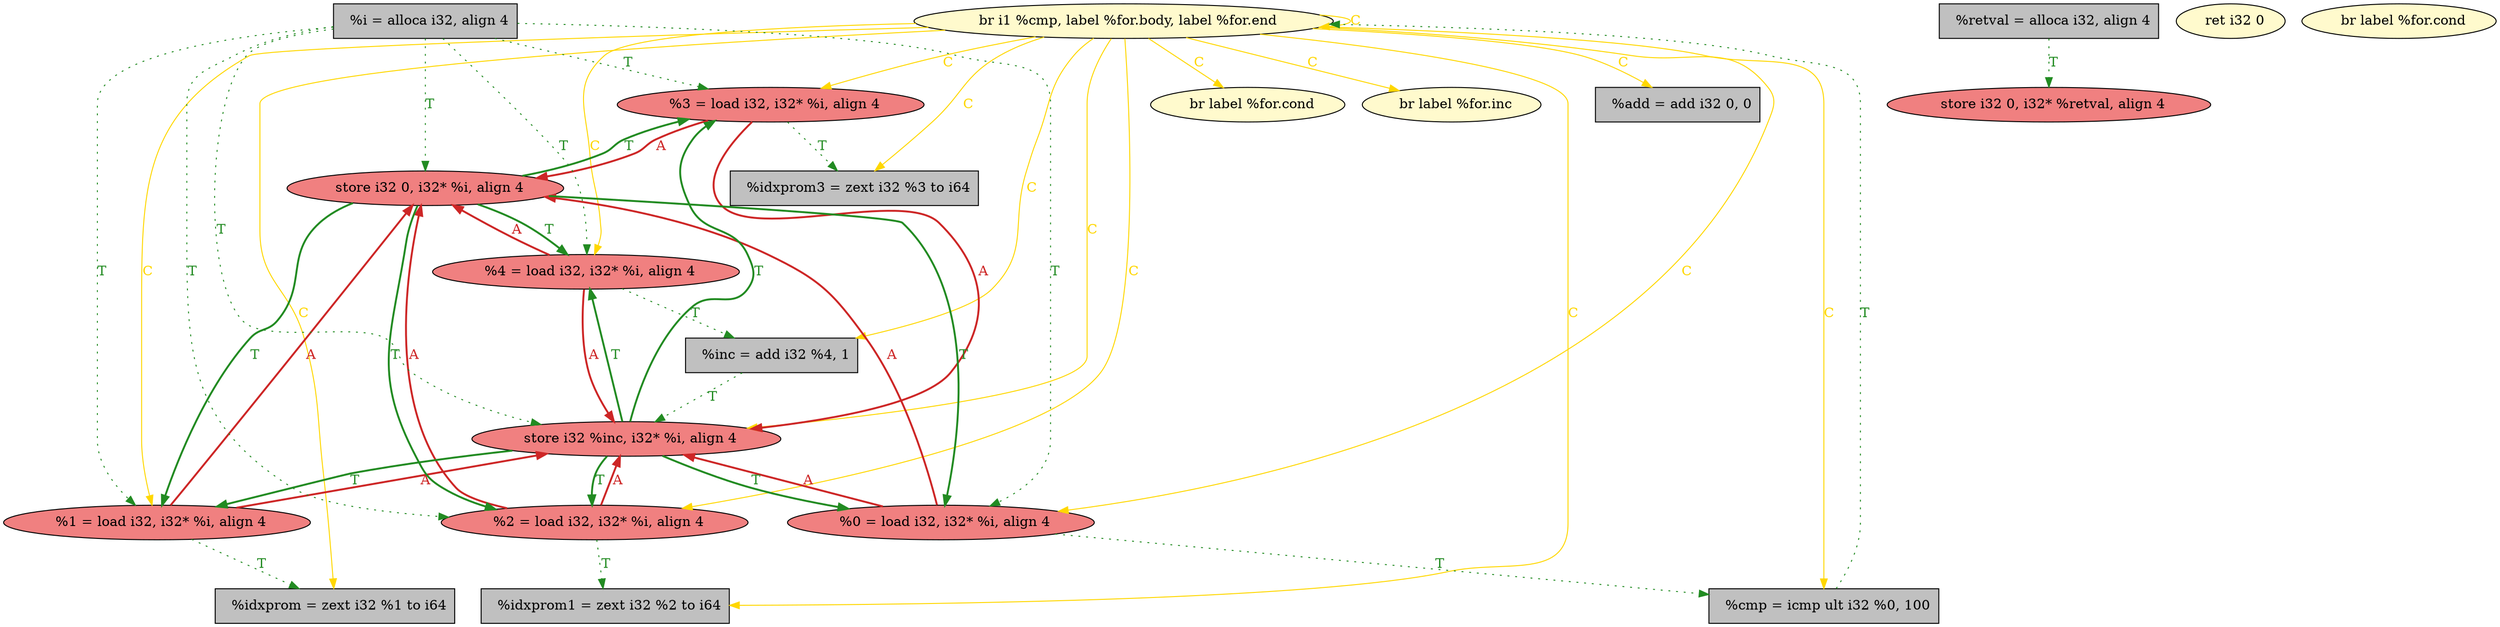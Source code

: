 
digraph G {


node20 [fillcolor=lemonchiffon,label="  br i1 %cmp, label %for.body, label %for.end",shape=ellipse,style=filled ]
node19 [fillcolor=lightcoral,label="  %3 = load i32, i32* %i, align 4",shape=ellipse,style=filled ]
node18 [fillcolor=grey,label="  %cmp = icmp ult i32 %0, 100",shape=rectangle,style=filled ]
node17 [fillcolor=lightcoral,label="  %0 = load i32, i32* %i, align 4",shape=ellipse,style=filled ]
node16 [fillcolor=grey,label="  %idxprom3 = zext i32 %3 to i64",shape=rectangle,style=filled ]
node4 [fillcolor=lightcoral,label="  %1 = load i32, i32* %i, align 4",shape=ellipse,style=filled ]
node8 [fillcolor=lemonchiffon,label="  br label %for.cond",shape=ellipse,style=filled ]
node15 [fillcolor=grey,label="  %idxprom = zext i32 %1 to i64",shape=rectangle,style=filled ]
node0 [fillcolor=lemonchiffon,label="  br label %for.inc",shape=ellipse,style=filled ]
node11 [fillcolor=grey,label="  %inc = add i32 %4, 1",shape=rectangle,style=filled ]
node3 [fillcolor=grey,label="  %add = add i32 0, 0",shape=rectangle,style=filled ]
node2 [fillcolor=lightcoral,label="  store i32 0, i32* %retval, align 4",shape=ellipse,style=filled ]
node12 [fillcolor=grey,label="  %retval = alloca i32, align 4",shape=rectangle,style=filled ]
node13 [fillcolor=lemonchiffon,label="  ret i32 0",shape=ellipse,style=filled ]
node1 [fillcolor=lightcoral,label="  %2 = load i32, i32* %i, align 4",shape=ellipse,style=filled ]
node6 [fillcolor=grey,label="  %idxprom1 = zext i32 %2 to i64",shape=rectangle,style=filled ]
node14 [fillcolor=grey,label="  %i = alloca i32, align 4",shape=rectangle,style=filled ]
node7 [fillcolor=lightcoral,label="  store i32 0, i32* %i, align 4",shape=ellipse,style=filled ]
node9 [fillcolor=lightcoral,label="  %4 = load i32, i32* %i, align 4",shape=ellipse,style=filled ]
node5 [fillcolor=lightcoral,label="  store i32 %inc, i32* %i, align 4",shape=ellipse,style=filled ]
node10 [fillcolor=lemonchiffon,label="  br label %for.cond",shape=ellipse,style=filled ]

node5->node19 [style=solid,color=forestgreen,label="T",penwidth=2.0,fontcolor=forestgreen ]
node1->node6 [style=dotted,color=forestgreen,label="T",penwidth=1.0,fontcolor=forestgreen ]
node9->node7 [style=solid,color=firebrick3,label="A",penwidth=2.0,fontcolor=firebrick3 ]
node4->node5 [style=solid,color=firebrick3,label="A",penwidth=2.0,fontcolor=firebrick3 ]
node20->node8 [color=gold,label="C",fontcolor=gold ]
node5->node4 [style=solid,color=forestgreen,label="T",penwidth=2.0,fontcolor=forestgreen ]
node20->node1 [color=gold,label="C",fontcolor=gold ]
node7->node17 [style=solid,color=forestgreen,label="T",penwidth=2.0,fontcolor=forestgreen ]
node20->node15 [color=gold,label="C",fontcolor=gold ]
node14->node19 [style=dotted,color=forestgreen,label="T",penwidth=1.0,fontcolor=forestgreen ]
node19->node5 [style=solid,color=firebrick3,label="A",penwidth=2.0,fontcolor=firebrick3 ]
node20->node19 [color=gold,label="C",fontcolor=gold ]
node20->node9 [color=gold,label="C",fontcolor=gold ]
node14->node17 [style=dotted,color=forestgreen,label="T",penwidth=1.0,fontcolor=forestgreen ]
node20->node6 [color=gold,label="C",fontcolor=gold ]
node11->node5 [style=dotted,color=forestgreen,label="T",penwidth=1.0,fontcolor=forestgreen ]
node17->node5 [style=solid,color=firebrick3,label="A",penwidth=2.0,fontcolor=firebrick3 ]
node20->node0 [color=gold,label="C",fontcolor=gold ]
node19->node16 [style=dotted,color=forestgreen,label="T",penwidth=1.0,fontcolor=forestgreen ]
node20->node4 [color=gold,label="C",fontcolor=gold ]
node14->node5 [style=dotted,color=forestgreen,label="T",penwidth=1.0,fontcolor=forestgreen ]
node1->node7 [style=solid,color=firebrick3,label="A",penwidth=2.0,fontcolor=firebrick3 ]
node20->node16 [color=gold,label="C",fontcolor=gold ]
node17->node18 [style=dotted,color=forestgreen,label="T",penwidth=1.0,fontcolor=forestgreen ]
node17->node7 [style=solid,color=firebrick3,label="A",penwidth=2.0,fontcolor=firebrick3 ]
node20->node3 [color=gold,label="C",fontcolor=gold ]
node20->node5 [color=gold,label="C",fontcolor=gold ]
node4->node15 [style=dotted,color=forestgreen,label="T",penwidth=1.0,fontcolor=forestgreen ]
node7->node4 [style=solid,color=forestgreen,label="T",penwidth=2.0,fontcolor=forestgreen ]
node14->node7 [style=dotted,color=forestgreen,label="T",penwidth=1.0,fontcolor=forestgreen ]
node14->node9 [style=dotted,color=forestgreen,label="T",penwidth=1.0,fontcolor=forestgreen ]
node14->node4 [style=dotted,color=forestgreen,label="T",penwidth=1.0,fontcolor=forestgreen ]
node7->node19 [style=solid,color=forestgreen,label="T",penwidth=2.0,fontcolor=forestgreen ]
node12->node2 [style=dotted,color=forestgreen,label="T",penwidth=1.0,fontcolor=forestgreen ]
node14->node1 [style=dotted,color=forestgreen,label="T",penwidth=1.0,fontcolor=forestgreen ]
node20->node20 [color=gold,label="C",fontcolor=gold ]
node4->node7 [style=solid,color=firebrick3,label="A",penwidth=2.0,fontcolor=firebrick3 ]
node20->node17 [color=gold,label="C",fontcolor=gold ]
node7->node1 [style=solid,color=forestgreen,label="T",penwidth=2.0,fontcolor=forestgreen ]
node7->node9 [style=solid,color=forestgreen,label="T",penwidth=2.0,fontcolor=forestgreen ]
node9->node11 [style=dotted,color=forestgreen,label="T",penwidth=1.0,fontcolor=forestgreen ]
node20->node18 [color=gold,label="C",fontcolor=gold ]
node5->node9 [style=solid,color=forestgreen,label="T",penwidth=2.0,fontcolor=forestgreen ]
node18->node20 [style=dotted,color=forestgreen,label="T",penwidth=1.0,fontcolor=forestgreen ]
node5->node1 [style=solid,color=forestgreen,label="T",penwidth=2.0,fontcolor=forestgreen ]
node20->node11 [color=gold,label="C",fontcolor=gold ]
node1->node5 [style=solid,color=firebrick3,label="A",penwidth=2.0,fontcolor=firebrick3 ]
node5->node17 [style=solid,color=forestgreen,label="T",penwidth=2.0,fontcolor=forestgreen ]
node9->node5 [style=solid,color=firebrick3,label="A",penwidth=2.0,fontcolor=firebrick3 ]
node19->node7 [style=solid,color=firebrick3,label="A",penwidth=2.0,fontcolor=firebrick3 ]


}
